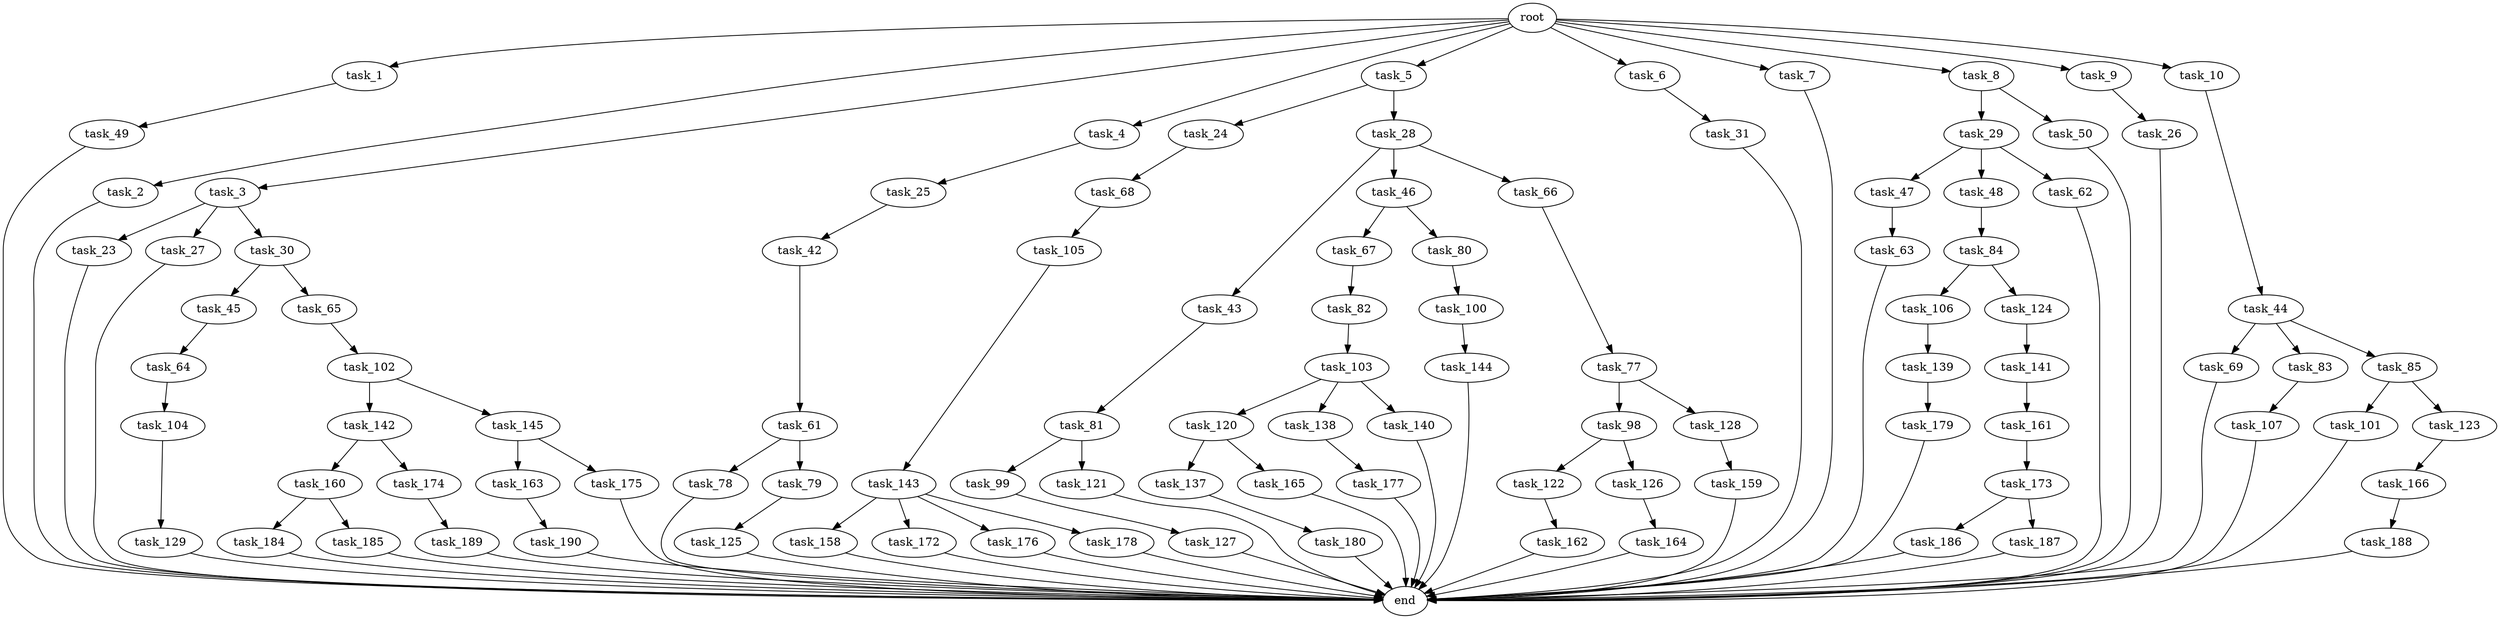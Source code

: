 digraph G {
  root [size="0.000000"];
  task_1 [size="10.240000"];
  task_2 [size="10.240000"];
  task_3 [size="10.240000"];
  task_4 [size="10.240000"];
  task_5 [size="10.240000"];
  task_6 [size="10.240000"];
  task_7 [size="10.240000"];
  task_8 [size="10.240000"];
  task_9 [size="10.240000"];
  task_10 [size="10.240000"];
  task_23 [size="8589934592.000000"];
  task_24 [size="3092376453.120000"];
  task_25 [size="8589934592.000000"];
  task_26 [size="343597383.680000"];
  task_27 [size="8589934592.000000"];
  task_28 [size="3092376453.120000"];
  task_29 [size="1374389534.720000"];
  task_30 [size="8589934592.000000"];
  task_31 [size="5497558138.880000"];
  task_42 [size="1374389534.720000"];
  task_43 [size="8589934592.000000"];
  task_44 [size="2147483648.000000"];
  task_45 [size="773094113.280000"];
  task_46 [size="8589934592.000000"];
  task_47 [size="2147483648.000000"];
  task_48 [size="2147483648.000000"];
  task_49 [size="8589934592.000000"];
  task_50 [size="1374389534.720000"];
  task_61 [size="773094113.280000"];
  task_62 [size="2147483648.000000"];
  task_63 [size="8589934592.000000"];
  task_64 [size="2147483648.000000"];
  task_65 [size="773094113.280000"];
  task_66 [size="8589934592.000000"];
  task_67 [size="773094113.280000"];
  task_68 [size="4209067950.080000"];
  task_69 [size="8589934592.000000"];
  task_77 [size="8589934592.000000"];
  task_78 [size="343597383.680000"];
  task_79 [size="343597383.680000"];
  task_80 [size="773094113.280000"];
  task_81 [size="8589934592.000000"];
  task_82 [size="773094113.280000"];
  task_83 [size="8589934592.000000"];
  task_84 [size="1374389534.720000"];
  task_85 [size="8589934592.000000"];
  task_98 [size="8589934592.000000"];
  task_99 [size="2147483648.000000"];
  task_100 [size="4209067950.080000"];
  task_101 [size="5497558138.880000"];
  task_102 [size="773094113.280000"];
  task_103 [size="5497558138.880000"];
  task_104 [size="2147483648.000000"];
  task_105 [size="4209067950.080000"];
  task_106 [size="773094113.280000"];
  task_107 [size="5497558138.880000"];
  task_120 [size="6957847019.520000"];
  task_121 [size="2147483648.000000"];
  task_122 [size="5497558138.880000"];
  task_123 [size="5497558138.880000"];
  task_124 [size="773094113.280000"];
  task_125 [size="343597383.680000"];
  task_126 [size="5497558138.880000"];
  task_127 [size="2147483648.000000"];
  task_128 [size="8589934592.000000"];
  task_129 [size="5497558138.880000"];
  task_137 [size="1374389534.720000"];
  task_138 [size="6957847019.520000"];
  task_139 [size="343597383.680000"];
  task_140 [size="6957847019.520000"];
  task_141 [size="773094113.280000"];
  task_142 [size="3092376453.120000"];
  task_143 [size="343597383.680000"];
  task_144 [size="4209067950.080000"];
  task_145 [size="3092376453.120000"];
  task_158 [size="5497558138.880000"];
  task_159 [size="8589934592.000000"];
  task_160 [size="343597383.680000"];
  task_161 [size="343597383.680000"];
  task_162 [size="3092376453.120000"];
  task_163 [size="6957847019.520000"];
  task_164 [size="773094113.280000"];
  task_165 [size="1374389534.720000"];
  task_166 [size="6957847019.520000"];
  task_172 [size="5497558138.880000"];
  task_173 [size="2147483648.000000"];
  task_174 [size="343597383.680000"];
  task_175 [size="6957847019.520000"];
  task_176 [size="5497558138.880000"];
  task_177 [size="343597383.680000"];
  task_178 [size="5497558138.880000"];
  task_179 [size="4209067950.080000"];
  task_180 [size="2147483648.000000"];
  task_184 [size="3092376453.120000"];
  task_185 [size="3092376453.120000"];
  task_186 [size="4209067950.080000"];
  task_187 [size="4209067950.080000"];
  task_188 [size="343597383.680000"];
  task_189 [size="5497558138.880000"];
  task_190 [size="773094113.280000"];
  end [size="0.000000"];

  root -> task_1 [size="1.000000"];
  root -> task_2 [size="1.000000"];
  root -> task_3 [size="1.000000"];
  root -> task_4 [size="1.000000"];
  root -> task_5 [size="1.000000"];
  root -> task_6 [size="1.000000"];
  root -> task_7 [size="1.000000"];
  root -> task_8 [size="1.000000"];
  root -> task_9 [size="1.000000"];
  root -> task_10 [size="1.000000"];
  task_1 -> task_49 [size="838860800.000000"];
  task_2 -> end [size="1.000000"];
  task_3 -> task_23 [size="838860800.000000"];
  task_3 -> task_27 [size="838860800.000000"];
  task_3 -> task_30 [size="838860800.000000"];
  task_4 -> task_25 [size="838860800.000000"];
  task_5 -> task_24 [size="301989888.000000"];
  task_5 -> task_28 [size="301989888.000000"];
  task_6 -> task_31 [size="536870912.000000"];
  task_7 -> end [size="1.000000"];
  task_8 -> task_29 [size="134217728.000000"];
  task_8 -> task_50 [size="134217728.000000"];
  task_9 -> task_26 [size="33554432.000000"];
  task_10 -> task_44 [size="209715200.000000"];
  task_23 -> end [size="1.000000"];
  task_24 -> task_68 [size="411041792.000000"];
  task_25 -> task_42 [size="134217728.000000"];
  task_26 -> end [size="1.000000"];
  task_27 -> end [size="1.000000"];
  task_28 -> task_43 [size="838860800.000000"];
  task_28 -> task_46 [size="838860800.000000"];
  task_28 -> task_66 [size="838860800.000000"];
  task_29 -> task_47 [size="209715200.000000"];
  task_29 -> task_48 [size="209715200.000000"];
  task_29 -> task_62 [size="209715200.000000"];
  task_30 -> task_45 [size="75497472.000000"];
  task_30 -> task_65 [size="75497472.000000"];
  task_31 -> end [size="1.000000"];
  task_42 -> task_61 [size="75497472.000000"];
  task_43 -> task_81 [size="838860800.000000"];
  task_44 -> task_69 [size="838860800.000000"];
  task_44 -> task_83 [size="838860800.000000"];
  task_44 -> task_85 [size="838860800.000000"];
  task_45 -> task_64 [size="209715200.000000"];
  task_46 -> task_67 [size="75497472.000000"];
  task_46 -> task_80 [size="75497472.000000"];
  task_47 -> task_63 [size="838860800.000000"];
  task_48 -> task_84 [size="134217728.000000"];
  task_49 -> end [size="1.000000"];
  task_50 -> end [size="1.000000"];
  task_61 -> task_78 [size="33554432.000000"];
  task_61 -> task_79 [size="33554432.000000"];
  task_62 -> end [size="1.000000"];
  task_63 -> end [size="1.000000"];
  task_64 -> task_104 [size="209715200.000000"];
  task_65 -> task_102 [size="75497472.000000"];
  task_66 -> task_77 [size="838860800.000000"];
  task_67 -> task_82 [size="75497472.000000"];
  task_68 -> task_105 [size="411041792.000000"];
  task_69 -> end [size="1.000000"];
  task_77 -> task_98 [size="838860800.000000"];
  task_77 -> task_128 [size="838860800.000000"];
  task_78 -> end [size="1.000000"];
  task_79 -> task_125 [size="33554432.000000"];
  task_80 -> task_100 [size="411041792.000000"];
  task_81 -> task_99 [size="209715200.000000"];
  task_81 -> task_121 [size="209715200.000000"];
  task_82 -> task_103 [size="536870912.000000"];
  task_83 -> task_107 [size="536870912.000000"];
  task_84 -> task_106 [size="75497472.000000"];
  task_84 -> task_124 [size="75497472.000000"];
  task_85 -> task_101 [size="536870912.000000"];
  task_85 -> task_123 [size="536870912.000000"];
  task_98 -> task_122 [size="536870912.000000"];
  task_98 -> task_126 [size="536870912.000000"];
  task_99 -> task_127 [size="209715200.000000"];
  task_100 -> task_144 [size="411041792.000000"];
  task_101 -> end [size="1.000000"];
  task_102 -> task_142 [size="301989888.000000"];
  task_102 -> task_145 [size="301989888.000000"];
  task_103 -> task_120 [size="679477248.000000"];
  task_103 -> task_138 [size="679477248.000000"];
  task_103 -> task_140 [size="679477248.000000"];
  task_104 -> task_129 [size="536870912.000000"];
  task_105 -> task_143 [size="33554432.000000"];
  task_106 -> task_139 [size="33554432.000000"];
  task_107 -> end [size="1.000000"];
  task_120 -> task_137 [size="134217728.000000"];
  task_120 -> task_165 [size="134217728.000000"];
  task_121 -> end [size="1.000000"];
  task_122 -> task_162 [size="301989888.000000"];
  task_123 -> task_166 [size="679477248.000000"];
  task_124 -> task_141 [size="75497472.000000"];
  task_125 -> end [size="1.000000"];
  task_126 -> task_164 [size="75497472.000000"];
  task_127 -> end [size="1.000000"];
  task_128 -> task_159 [size="838860800.000000"];
  task_129 -> end [size="1.000000"];
  task_137 -> task_180 [size="209715200.000000"];
  task_138 -> task_177 [size="33554432.000000"];
  task_139 -> task_179 [size="411041792.000000"];
  task_140 -> end [size="1.000000"];
  task_141 -> task_161 [size="33554432.000000"];
  task_142 -> task_160 [size="33554432.000000"];
  task_142 -> task_174 [size="33554432.000000"];
  task_143 -> task_158 [size="536870912.000000"];
  task_143 -> task_172 [size="536870912.000000"];
  task_143 -> task_176 [size="536870912.000000"];
  task_143 -> task_178 [size="536870912.000000"];
  task_144 -> end [size="1.000000"];
  task_145 -> task_163 [size="679477248.000000"];
  task_145 -> task_175 [size="679477248.000000"];
  task_158 -> end [size="1.000000"];
  task_159 -> end [size="1.000000"];
  task_160 -> task_184 [size="301989888.000000"];
  task_160 -> task_185 [size="301989888.000000"];
  task_161 -> task_173 [size="209715200.000000"];
  task_162 -> end [size="1.000000"];
  task_163 -> task_190 [size="75497472.000000"];
  task_164 -> end [size="1.000000"];
  task_165 -> end [size="1.000000"];
  task_166 -> task_188 [size="33554432.000000"];
  task_172 -> end [size="1.000000"];
  task_173 -> task_186 [size="411041792.000000"];
  task_173 -> task_187 [size="411041792.000000"];
  task_174 -> task_189 [size="536870912.000000"];
  task_175 -> end [size="1.000000"];
  task_176 -> end [size="1.000000"];
  task_177 -> end [size="1.000000"];
  task_178 -> end [size="1.000000"];
  task_179 -> end [size="1.000000"];
  task_180 -> end [size="1.000000"];
  task_184 -> end [size="1.000000"];
  task_185 -> end [size="1.000000"];
  task_186 -> end [size="1.000000"];
  task_187 -> end [size="1.000000"];
  task_188 -> end [size="1.000000"];
  task_189 -> end [size="1.000000"];
  task_190 -> end [size="1.000000"];
}
